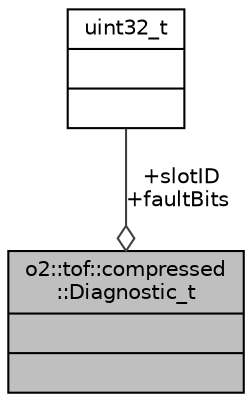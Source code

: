 digraph "o2::tof::compressed::Diagnostic_t"
{
 // INTERACTIVE_SVG=YES
  bgcolor="transparent";
  edge [fontname="Helvetica",fontsize="10",labelfontname="Helvetica",labelfontsize="10"];
  node [fontname="Helvetica",fontsize="10",shape=record];
  Node1 [label="{o2::tof::compressed\l::Diagnostic_t\n||}",height=0.2,width=0.4,color="black", fillcolor="grey75", style="filled", fontcolor="black"];
  Node2 -> Node1 [color="grey25",fontsize="10",style="solid",label=" +slotID\n+faultBits" ,arrowhead="odiamond",fontname="Helvetica"];
  Node2 [label="{uint32_t\n||}",height=0.2,width=0.4,color="black",URL="$d3/d87/classuint32__t.html"];
}
